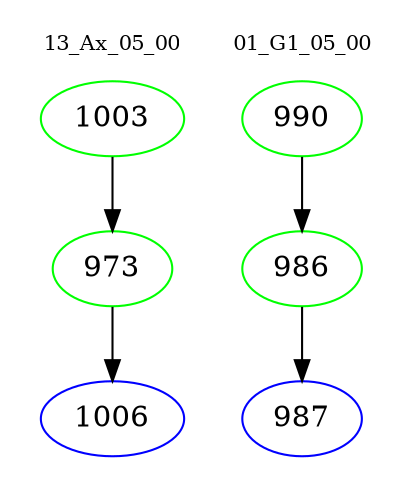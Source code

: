digraph{
subgraph cluster_0 {
color = white
label = "13_Ax_05_00";
fontsize=10;
T0_1003 [label="1003", color="green"]
T0_1003 -> T0_973 [color="black"]
T0_973 [label="973", color="green"]
T0_973 -> T0_1006 [color="black"]
T0_1006 [label="1006", color="blue"]
}
subgraph cluster_1 {
color = white
label = "01_G1_05_00";
fontsize=10;
T1_990 [label="990", color="green"]
T1_990 -> T1_986 [color="black"]
T1_986 [label="986", color="green"]
T1_986 -> T1_987 [color="black"]
T1_987 [label="987", color="blue"]
}
}
